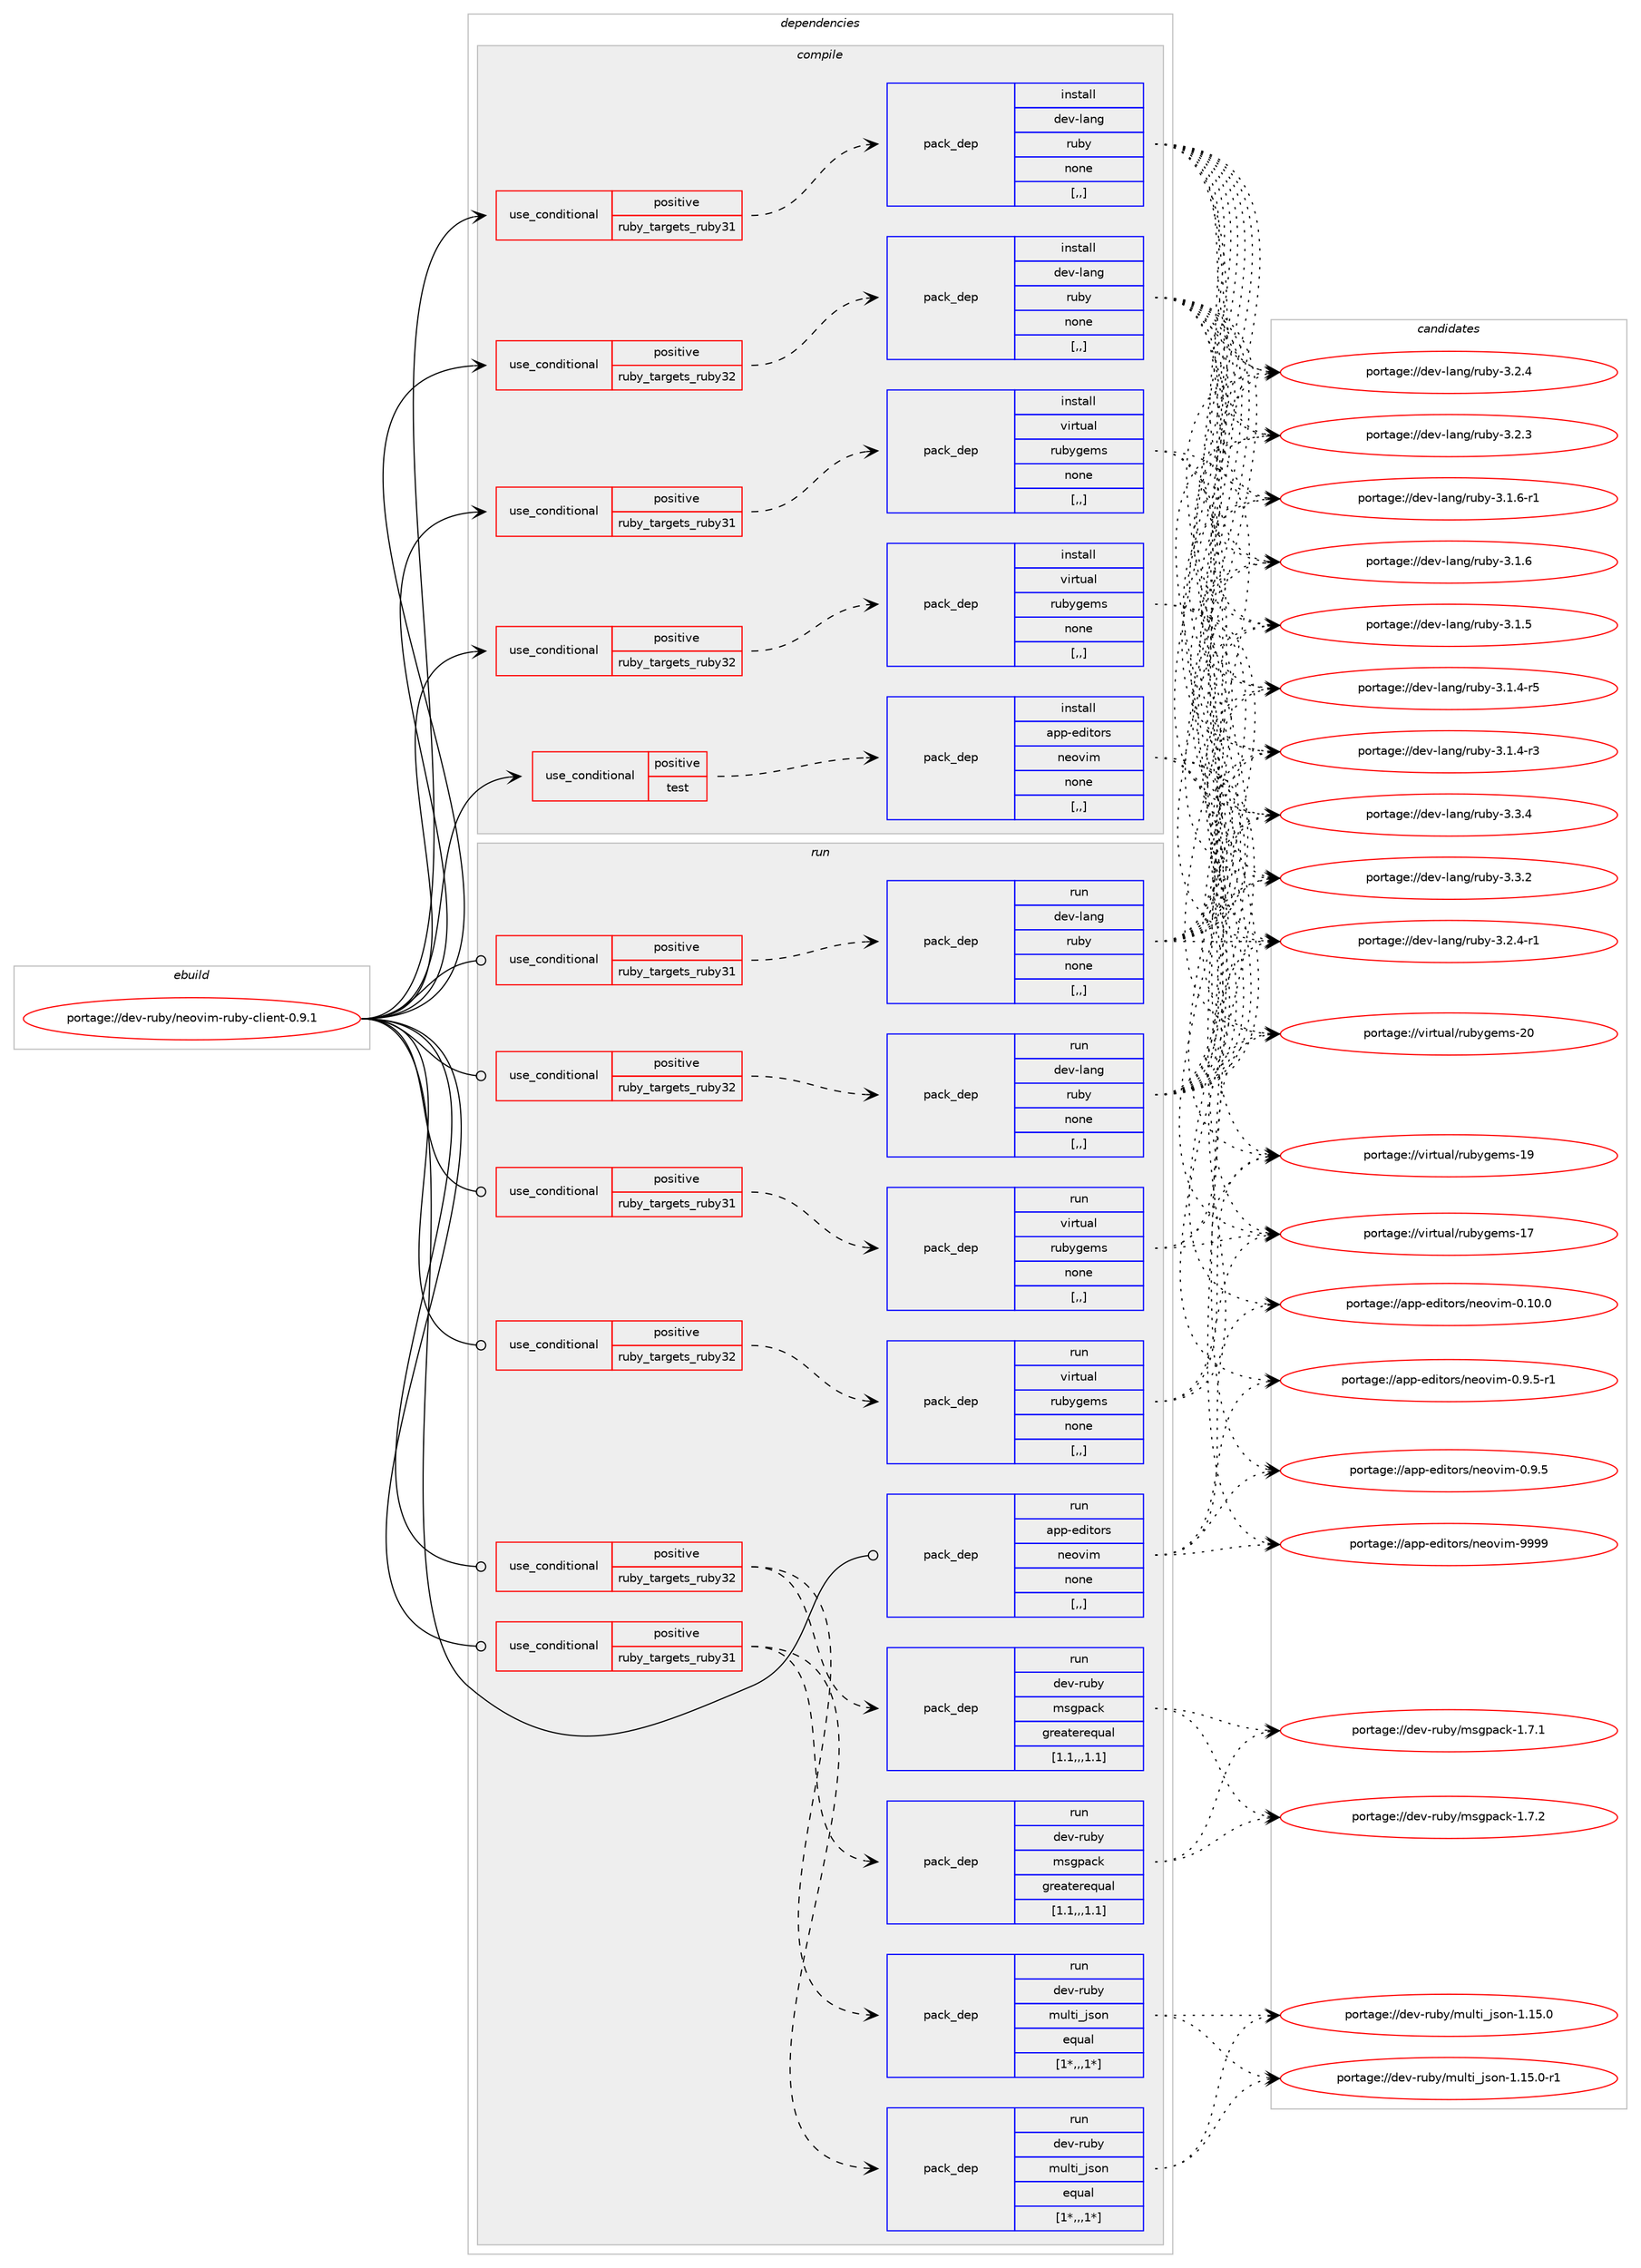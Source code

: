 digraph prolog {

# *************
# Graph options
# *************

newrank=true;
concentrate=true;
compound=true;
graph [rankdir=LR,fontname=Helvetica,fontsize=10,ranksep=1.5];#, ranksep=2.5, nodesep=0.2];
edge  [arrowhead=vee];
node  [fontname=Helvetica,fontsize=10];

# **********
# The ebuild
# **********

subgraph cluster_leftcol {
color=gray;
label=<<i>ebuild</i>>;
id [label="portage://dev-ruby/neovim-ruby-client-0.9.1", color=red, width=4, href="../dev-ruby/neovim-ruby-client-0.9.1.svg"];
}

# ****************
# The dependencies
# ****************

subgraph cluster_midcol {
color=gray;
label=<<i>dependencies</i>>;
subgraph cluster_compile {
fillcolor="#eeeeee";
style=filled;
label=<<i>compile</i>>;
subgraph cond51279 {
dependency191224 [label=<<TABLE BORDER="0" CELLBORDER="1" CELLSPACING="0" CELLPADDING="4"><TR><TD ROWSPAN="3" CELLPADDING="10">use_conditional</TD></TR><TR><TD>positive</TD></TR><TR><TD>ruby_targets_ruby31</TD></TR></TABLE>>, shape=none, color=red];
subgraph pack138599 {
dependency191225 [label=<<TABLE BORDER="0" CELLBORDER="1" CELLSPACING="0" CELLPADDING="4" WIDTH="220"><TR><TD ROWSPAN="6" CELLPADDING="30">pack_dep</TD></TR><TR><TD WIDTH="110">install</TD></TR><TR><TD>dev-lang</TD></TR><TR><TD>ruby</TD></TR><TR><TD>none</TD></TR><TR><TD>[,,]</TD></TR></TABLE>>, shape=none, color=blue];
}
dependency191224:e -> dependency191225:w [weight=20,style="dashed",arrowhead="vee"];
}
id:e -> dependency191224:w [weight=20,style="solid",arrowhead="vee"];
subgraph cond51280 {
dependency191226 [label=<<TABLE BORDER="0" CELLBORDER="1" CELLSPACING="0" CELLPADDING="4"><TR><TD ROWSPAN="3" CELLPADDING="10">use_conditional</TD></TR><TR><TD>positive</TD></TR><TR><TD>ruby_targets_ruby31</TD></TR></TABLE>>, shape=none, color=red];
subgraph pack138600 {
dependency191227 [label=<<TABLE BORDER="0" CELLBORDER="1" CELLSPACING="0" CELLPADDING="4" WIDTH="220"><TR><TD ROWSPAN="6" CELLPADDING="30">pack_dep</TD></TR><TR><TD WIDTH="110">install</TD></TR><TR><TD>virtual</TD></TR><TR><TD>rubygems</TD></TR><TR><TD>none</TD></TR><TR><TD>[,,]</TD></TR></TABLE>>, shape=none, color=blue];
}
dependency191226:e -> dependency191227:w [weight=20,style="dashed",arrowhead="vee"];
}
id:e -> dependency191226:w [weight=20,style="solid",arrowhead="vee"];
subgraph cond51281 {
dependency191228 [label=<<TABLE BORDER="0" CELLBORDER="1" CELLSPACING="0" CELLPADDING="4"><TR><TD ROWSPAN="3" CELLPADDING="10">use_conditional</TD></TR><TR><TD>positive</TD></TR><TR><TD>ruby_targets_ruby32</TD></TR></TABLE>>, shape=none, color=red];
subgraph pack138601 {
dependency191229 [label=<<TABLE BORDER="0" CELLBORDER="1" CELLSPACING="0" CELLPADDING="4" WIDTH="220"><TR><TD ROWSPAN="6" CELLPADDING="30">pack_dep</TD></TR><TR><TD WIDTH="110">install</TD></TR><TR><TD>dev-lang</TD></TR><TR><TD>ruby</TD></TR><TR><TD>none</TD></TR><TR><TD>[,,]</TD></TR></TABLE>>, shape=none, color=blue];
}
dependency191228:e -> dependency191229:w [weight=20,style="dashed",arrowhead="vee"];
}
id:e -> dependency191228:w [weight=20,style="solid",arrowhead="vee"];
subgraph cond51282 {
dependency191230 [label=<<TABLE BORDER="0" CELLBORDER="1" CELLSPACING="0" CELLPADDING="4"><TR><TD ROWSPAN="3" CELLPADDING="10">use_conditional</TD></TR><TR><TD>positive</TD></TR><TR><TD>ruby_targets_ruby32</TD></TR></TABLE>>, shape=none, color=red];
subgraph pack138602 {
dependency191231 [label=<<TABLE BORDER="0" CELLBORDER="1" CELLSPACING="0" CELLPADDING="4" WIDTH="220"><TR><TD ROWSPAN="6" CELLPADDING="30">pack_dep</TD></TR><TR><TD WIDTH="110">install</TD></TR><TR><TD>virtual</TD></TR><TR><TD>rubygems</TD></TR><TR><TD>none</TD></TR><TR><TD>[,,]</TD></TR></TABLE>>, shape=none, color=blue];
}
dependency191230:e -> dependency191231:w [weight=20,style="dashed",arrowhead="vee"];
}
id:e -> dependency191230:w [weight=20,style="solid",arrowhead="vee"];
subgraph cond51283 {
dependency191232 [label=<<TABLE BORDER="0" CELLBORDER="1" CELLSPACING="0" CELLPADDING="4"><TR><TD ROWSPAN="3" CELLPADDING="10">use_conditional</TD></TR><TR><TD>positive</TD></TR><TR><TD>test</TD></TR></TABLE>>, shape=none, color=red];
subgraph pack138603 {
dependency191233 [label=<<TABLE BORDER="0" CELLBORDER="1" CELLSPACING="0" CELLPADDING="4" WIDTH="220"><TR><TD ROWSPAN="6" CELLPADDING="30">pack_dep</TD></TR><TR><TD WIDTH="110">install</TD></TR><TR><TD>app-editors</TD></TR><TR><TD>neovim</TD></TR><TR><TD>none</TD></TR><TR><TD>[,,]</TD></TR></TABLE>>, shape=none, color=blue];
}
dependency191232:e -> dependency191233:w [weight=20,style="dashed",arrowhead="vee"];
}
id:e -> dependency191232:w [weight=20,style="solid",arrowhead="vee"];
}
subgraph cluster_compileandrun {
fillcolor="#eeeeee";
style=filled;
label=<<i>compile and run</i>>;
}
subgraph cluster_run {
fillcolor="#eeeeee";
style=filled;
label=<<i>run</i>>;
subgraph cond51284 {
dependency191234 [label=<<TABLE BORDER="0" CELLBORDER="1" CELLSPACING="0" CELLPADDING="4"><TR><TD ROWSPAN="3" CELLPADDING="10">use_conditional</TD></TR><TR><TD>positive</TD></TR><TR><TD>ruby_targets_ruby31</TD></TR></TABLE>>, shape=none, color=red];
subgraph pack138604 {
dependency191235 [label=<<TABLE BORDER="0" CELLBORDER="1" CELLSPACING="0" CELLPADDING="4" WIDTH="220"><TR><TD ROWSPAN="6" CELLPADDING="30">pack_dep</TD></TR><TR><TD WIDTH="110">run</TD></TR><TR><TD>dev-lang</TD></TR><TR><TD>ruby</TD></TR><TR><TD>none</TD></TR><TR><TD>[,,]</TD></TR></TABLE>>, shape=none, color=blue];
}
dependency191234:e -> dependency191235:w [weight=20,style="dashed",arrowhead="vee"];
}
id:e -> dependency191234:w [weight=20,style="solid",arrowhead="odot"];
subgraph cond51285 {
dependency191236 [label=<<TABLE BORDER="0" CELLBORDER="1" CELLSPACING="0" CELLPADDING="4"><TR><TD ROWSPAN="3" CELLPADDING="10">use_conditional</TD></TR><TR><TD>positive</TD></TR><TR><TD>ruby_targets_ruby31</TD></TR></TABLE>>, shape=none, color=red];
subgraph pack138605 {
dependency191237 [label=<<TABLE BORDER="0" CELLBORDER="1" CELLSPACING="0" CELLPADDING="4" WIDTH="220"><TR><TD ROWSPAN="6" CELLPADDING="30">pack_dep</TD></TR><TR><TD WIDTH="110">run</TD></TR><TR><TD>dev-ruby</TD></TR><TR><TD>msgpack</TD></TR><TR><TD>greaterequal</TD></TR><TR><TD>[1.1,,,1.1]</TD></TR></TABLE>>, shape=none, color=blue];
}
dependency191236:e -> dependency191237:w [weight=20,style="dashed",arrowhead="vee"];
subgraph pack138606 {
dependency191238 [label=<<TABLE BORDER="0" CELLBORDER="1" CELLSPACING="0" CELLPADDING="4" WIDTH="220"><TR><TD ROWSPAN="6" CELLPADDING="30">pack_dep</TD></TR><TR><TD WIDTH="110">run</TD></TR><TR><TD>dev-ruby</TD></TR><TR><TD>multi_json</TD></TR><TR><TD>equal</TD></TR><TR><TD>[1*,,,1*]</TD></TR></TABLE>>, shape=none, color=blue];
}
dependency191236:e -> dependency191238:w [weight=20,style="dashed",arrowhead="vee"];
}
id:e -> dependency191236:w [weight=20,style="solid",arrowhead="odot"];
subgraph cond51286 {
dependency191239 [label=<<TABLE BORDER="0" CELLBORDER="1" CELLSPACING="0" CELLPADDING="4"><TR><TD ROWSPAN="3" CELLPADDING="10">use_conditional</TD></TR><TR><TD>positive</TD></TR><TR><TD>ruby_targets_ruby31</TD></TR></TABLE>>, shape=none, color=red];
subgraph pack138607 {
dependency191240 [label=<<TABLE BORDER="0" CELLBORDER="1" CELLSPACING="0" CELLPADDING="4" WIDTH="220"><TR><TD ROWSPAN="6" CELLPADDING="30">pack_dep</TD></TR><TR><TD WIDTH="110">run</TD></TR><TR><TD>virtual</TD></TR><TR><TD>rubygems</TD></TR><TR><TD>none</TD></TR><TR><TD>[,,]</TD></TR></TABLE>>, shape=none, color=blue];
}
dependency191239:e -> dependency191240:w [weight=20,style="dashed",arrowhead="vee"];
}
id:e -> dependency191239:w [weight=20,style="solid",arrowhead="odot"];
subgraph cond51287 {
dependency191241 [label=<<TABLE BORDER="0" CELLBORDER="1" CELLSPACING="0" CELLPADDING="4"><TR><TD ROWSPAN="3" CELLPADDING="10">use_conditional</TD></TR><TR><TD>positive</TD></TR><TR><TD>ruby_targets_ruby32</TD></TR></TABLE>>, shape=none, color=red];
subgraph pack138608 {
dependency191242 [label=<<TABLE BORDER="0" CELLBORDER="1" CELLSPACING="0" CELLPADDING="4" WIDTH="220"><TR><TD ROWSPAN="6" CELLPADDING="30">pack_dep</TD></TR><TR><TD WIDTH="110">run</TD></TR><TR><TD>dev-lang</TD></TR><TR><TD>ruby</TD></TR><TR><TD>none</TD></TR><TR><TD>[,,]</TD></TR></TABLE>>, shape=none, color=blue];
}
dependency191241:e -> dependency191242:w [weight=20,style="dashed",arrowhead="vee"];
}
id:e -> dependency191241:w [weight=20,style="solid",arrowhead="odot"];
subgraph cond51288 {
dependency191243 [label=<<TABLE BORDER="0" CELLBORDER="1" CELLSPACING="0" CELLPADDING="4"><TR><TD ROWSPAN="3" CELLPADDING="10">use_conditional</TD></TR><TR><TD>positive</TD></TR><TR><TD>ruby_targets_ruby32</TD></TR></TABLE>>, shape=none, color=red];
subgraph pack138609 {
dependency191244 [label=<<TABLE BORDER="0" CELLBORDER="1" CELLSPACING="0" CELLPADDING="4" WIDTH="220"><TR><TD ROWSPAN="6" CELLPADDING="30">pack_dep</TD></TR><TR><TD WIDTH="110">run</TD></TR><TR><TD>dev-ruby</TD></TR><TR><TD>msgpack</TD></TR><TR><TD>greaterequal</TD></TR><TR><TD>[1.1,,,1.1]</TD></TR></TABLE>>, shape=none, color=blue];
}
dependency191243:e -> dependency191244:w [weight=20,style="dashed",arrowhead="vee"];
subgraph pack138610 {
dependency191245 [label=<<TABLE BORDER="0" CELLBORDER="1" CELLSPACING="0" CELLPADDING="4" WIDTH="220"><TR><TD ROWSPAN="6" CELLPADDING="30">pack_dep</TD></TR><TR><TD WIDTH="110">run</TD></TR><TR><TD>dev-ruby</TD></TR><TR><TD>multi_json</TD></TR><TR><TD>equal</TD></TR><TR><TD>[1*,,,1*]</TD></TR></TABLE>>, shape=none, color=blue];
}
dependency191243:e -> dependency191245:w [weight=20,style="dashed",arrowhead="vee"];
}
id:e -> dependency191243:w [weight=20,style="solid",arrowhead="odot"];
subgraph cond51289 {
dependency191246 [label=<<TABLE BORDER="0" CELLBORDER="1" CELLSPACING="0" CELLPADDING="4"><TR><TD ROWSPAN="3" CELLPADDING="10">use_conditional</TD></TR><TR><TD>positive</TD></TR><TR><TD>ruby_targets_ruby32</TD></TR></TABLE>>, shape=none, color=red];
subgraph pack138611 {
dependency191247 [label=<<TABLE BORDER="0" CELLBORDER="1" CELLSPACING="0" CELLPADDING="4" WIDTH="220"><TR><TD ROWSPAN="6" CELLPADDING="30">pack_dep</TD></TR><TR><TD WIDTH="110">run</TD></TR><TR><TD>virtual</TD></TR><TR><TD>rubygems</TD></TR><TR><TD>none</TD></TR><TR><TD>[,,]</TD></TR></TABLE>>, shape=none, color=blue];
}
dependency191246:e -> dependency191247:w [weight=20,style="dashed",arrowhead="vee"];
}
id:e -> dependency191246:w [weight=20,style="solid",arrowhead="odot"];
subgraph pack138612 {
dependency191248 [label=<<TABLE BORDER="0" CELLBORDER="1" CELLSPACING="0" CELLPADDING="4" WIDTH="220"><TR><TD ROWSPAN="6" CELLPADDING="30">pack_dep</TD></TR><TR><TD WIDTH="110">run</TD></TR><TR><TD>app-editors</TD></TR><TR><TD>neovim</TD></TR><TR><TD>none</TD></TR><TR><TD>[,,]</TD></TR></TABLE>>, shape=none, color=blue];
}
id:e -> dependency191248:w [weight=20,style="solid",arrowhead="odot"];
}
}

# **************
# The candidates
# **************

subgraph cluster_choices {
rank=same;
color=gray;
label=<<i>candidates</i>>;

subgraph choice138599 {
color=black;
nodesep=1;
choice10010111845108971101034711411798121455146514652 [label="portage://dev-lang/ruby-3.3.4", color=red, width=4,href="../dev-lang/ruby-3.3.4.svg"];
choice10010111845108971101034711411798121455146514650 [label="portage://dev-lang/ruby-3.3.2", color=red, width=4,href="../dev-lang/ruby-3.3.2.svg"];
choice100101118451089711010347114117981214551465046524511449 [label="portage://dev-lang/ruby-3.2.4-r1", color=red, width=4,href="../dev-lang/ruby-3.2.4-r1.svg"];
choice10010111845108971101034711411798121455146504652 [label="portage://dev-lang/ruby-3.2.4", color=red, width=4,href="../dev-lang/ruby-3.2.4.svg"];
choice10010111845108971101034711411798121455146504651 [label="portage://dev-lang/ruby-3.2.3", color=red, width=4,href="../dev-lang/ruby-3.2.3.svg"];
choice100101118451089711010347114117981214551464946544511449 [label="portage://dev-lang/ruby-3.1.6-r1", color=red, width=4,href="../dev-lang/ruby-3.1.6-r1.svg"];
choice10010111845108971101034711411798121455146494654 [label="portage://dev-lang/ruby-3.1.6", color=red, width=4,href="../dev-lang/ruby-3.1.6.svg"];
choice10010111845108971101034711411798121455146494653 [label="portage://dev-lang/ruby-3.1.5", color=red, width=4,href="../dev-lang/ruby-3.1.5.svg"];
choice100101118451089711010347114117981214551464946524511453 [label="portage://dev-lang/ruby-3.1.4-r5", color=red, width=4,href="../dev-lang/ruby-3.1.4-r5.svg"];
choice100101118451089711010347114117981214551464946524511451 [label="portage://dev-lang/ruby-3.1.4-r3", color=red, width=4,href="../dev-lang/ruby-3.1.4-r3.svg"];
dependency191225:e -> choice10010111845108971101034711411798121455146514652:w [style=dotted,weight="100"];
dependency191225:e -> choice10010111845108971101034711411798121455146514650:w [style=dotted,weight="100"];
dependency191225:e -> choice100101118451089711010347114117981214551465046524511449:w [style=dotted,weight="100"];
dependency191225:e -> choice10010111845108971101034711411798121455146504652:w [style=dotted,weight="100"];
dependency191225:e -> choice10010111845108971101034711411798121455146504651:w [style=dotted,weight="100"];
dependency191225:e -> choice100101118451089711010347114117981214551464946544511449:w [style=dotted,weight="100"];
dependency191225:e -> choice10010111845108971101034711411798121455146494654:w [style=dotted,weight="100"];
dependency191225:e -> choice10010111845108971101034711411798121455146494653:w [style=dotted,weight="100"];
dependency191225:e -> choice100101118451089711010347114117981214551464946524511453:w [style=dotted,weight="100"];
dependency191225:e -> choice100101118451089711010347114117981214551464946524511451:w [style=dotted,weight="100"];
}
subgraph choice138600 {
color=black;
nodesep=1;
choice118105114116117971084711411798121103101109115455048 [label="portage://virtual/rubygems-20", color=red, width=4,href="../virtual/rubygems-20.svg"];
choice118105114116117971084711411798121103101109115454957 [label="portage://virtual/rubygems-19", color=red, width=4,href="../virtual/rubygems-19.svg"];
choice118105114116117971084711411798121103101109115454955 [label="portage://virtual/rubygems-17", color=red, width=4,href="../virtual/rubygems-17.svg"];
dependency191227:e -> choice118105114116117971084711411798121103101109115455048:w [style=dotted,weight="100"];
dependency191227:e -> choice118105114116117971084711411798121103101109115454957:w [style=dotted,weight="100"];
dependency191227:e -> choice118105114116117971084711411798121103101109115454955:w [style=dotted,weight="100"];
}
subgraph choice138601 {
color=black;
nodesep=1;
choice10010111845108971101034711411798121455146514652 [label="portage://dev-lang/ruby-3.3.4", color=red, width=4,href="../dev-lang/ruby-3.3.4.svg"];
choice10010111845108971101034711411798121455146514650 [label="portage://dev-lang/ruby-3.3.2", color=red, width=4,href="../dev-lang/ruby-3.3.2.svg"];
choice100101118451089711010347114117981214551465046524511449 [label="portage://dev-lang/ruby-3.2.4-r1", color=red, width=4,href="../dev-lang/ruby-3.2.4-r1.svg"];
choice10010111845108971101034711411798121455146504652 [label="portage://dev-lang/ruby-3.2.4", color=red, width=4,href="../dev-lang/ruby-3.2.4.svg"];
choice10010111845108971101034711411798121455146504651 [label="portage://dev-lang/ruby-3.2.3", color=red, width=4,href="../dev-lang/ruby-3.2.3.svg"];
choice100101118451089711010347114117981214551464946544511449 [label="portage://dev-lang/ruby-3.1.6-r1", color=red, width=4,href="../dev-lang/ruby-3.1.6-r1.svg"];
choice10010111845108971101034711411798121455146494654 [label="portage://dev-lang/ruby-3.1.6", color=red, width=4,href="../dev-lang/ruby-3.1.6.svg"];
choice10010111845108971101034711411798121455146494653 [label="portage://dev-lang/ruby-3.1.5", color=red, width=4,href="../dev-lang/ruby-3.1.5.svg"];
choice100101118451089711010347114117981214551464946524511453 [label="portage://dev-lang/ruby-3.1.4-r5", color=red, width=4,href="../dev-lang/ruby-3.1.4-r5.svg"];
choice100101118451089711010347114117981214551464946524511451 [label="portage://dev-lang/ruby-3.1.4-r3", color=red, width=4,href="../dev-lang/ruby-3.1.4-r3.svg"];
dependency191229:e -> choice10010111845108971101034711411798121455146514652:w [style=dotted,weight="100"];
dependency191229:e -> choice10010111845108971101034711411798121455146514650:w [style=dotted,weight="100"];
dependency191229:e -> choice100101118451089711010347114117981214551465046524511449:w [style=dotted,weight="100"];
dependency191229:e -> choice10010111845108971101034711411798121455146504652:w [style=dotted,weight="100"];
dependency191229:e -> choice10010111845108971101034711411798121455146504651:w [style=dotted,weight="100"];
dependency191229:e -> choice100101118451089711010347114117981214551464946544511449:w [style=dotted,weight="100"];
dependency191229:e -> choice10010111845108971101034711411798121455146494654:w [style=dotted,weight="100"];
dependency191229:e -> choice10010111845108971101034711411798121455146494653:w [style=dotted,weight="100"];
dependency191229:e -> choice100101118451089711010347114117981214551464946524511453:w [style=dotted,weight="100"];
dependency191229:e -> choice100101118451089711010347114117981214551464946524511451:w [style=dotted,weight="100"];
}
subgraph choice138602 {
color=black;
nodesep=1;
choice118105114116117971084711411798121103101109115455048 [label="portage://virtual/rubygems-20", color=red, width=4,href="../virtual/rubygems-20.svg"];
choice118105114116117971084711411798121103101109115454957 [label="portage://virtual/rubygems-19", color=red, width=4,href="../virtual/rubygems-19.svg"];
choice118105114116117971084711411798121103101109115454955 [label="portage://virtual/rubygems-17", color=red, width=4,href="../virtual/rubygems-17.svg"];
dependency191231:e -> choice118105114116117971084711411798121103101109115455048:w [style=dotted,weight="100"];
dependency191231:e -> choice118105114116117971084711411798121103101109115454957:w [style=dotted,weight="100"];
dependency191231:e -> choice118105114116117971084711411798121103101109115454955:w [style=dotted,weight="100"];
}
subgraph choice138603 {
color=black;
nodesep=1;
choice9711211245101100105116111114115471101011111181051094557575757 [label="portage://app-editors/neovim-9999", color=red, width=4,href="../app-editors/neovim-9999.svg"];
choice97112112451011001051161111141154711010111111810510945484649484648 [label="portage://app-editors/neovim-0.10.0", color=red, width=4,href="../app-editors/neovim-0.10.0.svg"];
choice9711211245101100105116111114115471101011111181051094548465746534511449 [label="portage://app-editors/neovim-0.9.5-r1", color=red, width=4,href="../app-editors/neovim-0.9.5-r1.svg"];
choice971121124510110010511611111411547110101111118105109454846574653 [label="portage://app-editors/neovim-0.9.5", color=red, width=4,href="../app-editors/neovim-0.9.5.svg"];
dependency191233:e -> choice9711211245101100105116111114115471101011111181051094557575757:w [style=dotted,weight="100"];
dependency191233:e -> choice97112112451011001051161111141154711010111111810510945484649484648:w [style=dotted,weight="100"];
dependency191233:e -> choice9711211245101100105116111114115471101011111181051094548465746534511449:w [style=dotted,weight="100"];
dependency191233:e -> choice971121124510110010511611111411547110101111118105109454846574653:w [style=dotted,weight="100"];
}
subgraph choice138604 {
color=black;
nodesep=1;
choice10010111845108971101034711411798121455146514652 [label="portage://dev-lang/ruby-3.3.4", color=red, width=4,href="../dev-lang/ruby-3.3.4.svg"];
choice10010111845108971101034711411798121455146514650 [label="portage://dev-lang/ruby-3.3.2", color=red, width=4,href="../dev-lang/ruby-3.3.2.svg"];
choice100101118451089711010347114117981214551465046524511449 [label="portage://dev-lang/ruby-3.2.4-r1", color=red, width=4,href="../dev-lang/ruby-3.2.4-r1.svg"];
choice10010111845108971101034711411798121455146504652 [label="portage://dev-lang/ruby-3.2.4", color=red, width=4,href="../dev-lang/ruby-3.2.4.svg"];
choice10010111845108971101034711411798121455146504651 [label="portage://dev-lang/ruby-3.2.3", color=red, width=4,href="../dev-lang/ruby-3.2.3.svg"];
choice100101118451089711010347114117981214551464946544511449 [label="portage://dev-lang/ruby-3.1.6-r1", color=red, width=4,href="../dev-lang/ruby-3.1.6-r1.svg"];
choice10010111845108971101034711411798121455146494654 [label="portage://dev-lang/ruby-3.1.6", color=red, width=4,href="../dev-lang/ruby-3.1.6.svg"];
choice10010111845108971101034711411798121455146494653 [label="portage://dev-lang/ruby-3.1.5", color=red, width=4,href="../dev-lang/ruby-3.1.5.svg"];
choice100101118451089711010347114117981214551464946524511453 [label="portage://dev-lang/ruby-3.1.4-r5", color=red, width=4,href="../dev-lang/ruby-3.1.4-r5.svg"];
choice100101118451089711010347114117981214551464946524511451 [label="portage://dev-lang/ruby-3.1.4-r3", color=red, width=4,href="../dev-lang/ruby-3.1.4-r3.svg"];
dependency191235:e -> choice10010111845108971101034711411798121455146514652:w [style=dotted,weight="100"];
dependency191235:e -> choice10010111845108971101034711411798121455146514650:w [style=dotted,weight="100"];
dependency191235:e -> choice100101118451089711010347114117981214551465046524511449:w [style=dotted,weight="100"];
dependency191235:e -> choice10010111845108971101034711411798121455146504652:w [style=dotted,weight="100"];
dependency191235:e -> choice10010111845108971101034711411798121455146504651:w [style=dotted,weight="100"];
dependency191235:e -> choice100101118451089711010347114117981214551464946544511449:w [style=dotted,weight="100"];
dependency191235:e -> choice10010111845108971101034711411798121455146494654:w [style=dotted,weight="100"];
dependency191235:e -> choice10010111845108971101034711411798121455146494653:w [style=dotted,weight="100"];
dependency191235:e -> choice100101118451089711010347114117981214551464946524511453:w [style=dotted,weight="100"];
dependency191235:e -> choice100101118451089711010347114117981214551464946524511451:w [style=dotted,weight="100"];
}
subgraph choice138605 {
color=black;
nodesep=1;
choice1001011184511411798121471091151031129799107454946554650 [label="portage://dev-ruby/msgpack-1.7.2", color=red, width=4,href="../dev-ruby/msgpack-1.7.2.svg"];
choice1001011184511411798121471091151031129799107454946554649 [label="portage://dev-ruby/msgpack-1.7.1", color=red, width=4,href="../dev-ruby/msgpack-1.7.1.svg"];
dependency191237:e -> choice1001011184511411798121471091151031129799107454946554650:w [style=dotted,weight="100"];
dependency191237:e -> choice1001011184511411798121471091151031129799107454946554649:w [style=dotted,weight="100"];
}
subgraph choice138606 {
color=black;
nodesep=1;
choice10010111845114117981214710911710811610595106115111110454946495346484511449 [label="portage://dev-ruby/multi_json-1.15.0-r1", color=red, width=4,href="../dev-ruby/multi_json-1.15.0-r1.svg"];
choice1001011184511411798121471091171081161059510611511111045494649534648 [label="portage://dev-ruby/multi_json-1.15.0", color=red, width=4,href="../dev-ruby/multi_json-1.15.0.svg"];
dependency191238:e -> choice10010111845114117981214710911710811610595106115111110454946495346484511449:w [style=dotted,weight="100"];
dependency191238:e -> choice1001011184511411798121471091171081161059510611511111045494649534648:w [style=dotted,weight="100"];
}
subgraph choice138607 {
color=black;
nodesep=1;
choice118105114116117971084711411798121103101109115455048 [label="portage://virtual/rubygems-20", color=red, width=4,href="../virtual/rubygems-20.svg"];
choice118105114116117971084711411798121103101109115454957 [label="portage://virtual/rubygems-19", color=red, width=4,href="../virtual/rubygems-19.svg"];
choice118105114116117971084711411798121103101109115454955 [label="portage://virtual/rubygems-17", color=red, width=4,href="../virtual/rubygems-17.svg"];
dependency191240:e -> choice118105114116117971084711411798121103101109115455048:w [style=dotted,weight="100"];
dependency191240:e -> choice118105114116117971084711411798121103101109115454957:w [style=dotted,weight="100"];
dependency191240:e -> choice118105114116117971084711411798121103101109115454955:w [style=dotted,weight="100"];
}
subgraph choice138608 {
color=black;
nodesep=1;
choice10010111845108971101034711411798121455146514652 [label="portage://dev-lang/ruby-3.3.4", color=red, width=4,href="../dev-lang/ruby-3.3.4.svg"];
choice10010111845108971101034711411798121455146514650 [label="portage://dev-lang/ruby-3.3.2", color=red, width=4,href="../dev-lang/ruby-3.3.2.svg"];
choice100101118451089711010347114117981214551465046524511449 [label="portage://dev-lang/ruby-3.2.4-r1", color=red, width=4,href="../dev-lang/ruby-3.2.4-r1.svg"];
choice10010111845108971101034711411798121455146504652 [label="portage://dev-lang/ruby-3.2.4", color=red, width=4,href="../dev-lang/ruby-3.2.4.svg"];
choice10010111845108971101034711411798121455146504651 [label="portage://dev-lang/ruby-3.2.3", color=red, width=4,href="../dev-lang/ruby-3.2.3.svg"];
choice100101118451089711010347114117981214551464946544511449 [label="portage://dev-lang/ruby-3.1.6-r1", color=red, width=4,href="../dev-lang/ruby-3.1.6-r1.svg"];
choice10010111845108971101034711411798121455146494654 [label="portage://dev-lang/ruby-3.1.6", color=red, width=4,href="../dev-lang/ruby-3.1.6.svg"];
choice10010111845108971101034711411798121455146494653 [label="portage://dev-lang/ruby-3.1.5", color=red, width=4,href="../dev-lang/ruby-3.1.5.svg"];
choice100101118451089711010347114117981214551464946524511453 [label="portage://dev-lang/ruby-3.1.4-r5", color=red, width=4,href="../dev-lang/ruby-3.1.4-r5.svg"];
choice100101118451089711010347114117981214551464946524511451 [label="portage://dev-lang/ruby-3.1.4-r3", color=red, width=4,href="../dev-lang/ruby-3.1.4-r3.svg"];
dependency191242:e -> choice10010111845108971101034711411798121455146514652:w [style=dotted,weight="100"];
dependency191242:e -> choice10010111845108971101034711411798121455146514650:w [style=dotted,weight="100"];
dependency191242:e -> choice100101118451089711010347114117981214551465046524511449:w [style=dotted,weight="100"];
dependency191242:e -> choice10010111845108971101034711411798121455146504652:w [style=dotted,weight="100"];
dependency191242:e -> choice10010111845108971101034711411798121455146504651:w [style=dotted,weight="100"];
dependency191242:e -> choice100101118451089711010347114117981214551464946544511449:w [style=dotted,weight="100"];
dependency191242:e -> choice10010111845108971101034711411798121455146494654:w [style=dotted,weight="100"];
dependency191242:e -> choice10010111845108971101034711411798121455146494653:w [style=dotted,weight="100"];
dependency191242:e -> choice100101118451089711010347114117981214551464946524511453:w [style=dotted,weight="100"];
dependency191242:e -> choice100101118451089711010347114117981214551464946524511451:w [style=dotted,weight="100"];
}
subgraph choice138609 {
color=black;
nodesep=1;
choice1001011184511411798121471091151031129799107454946554650 [label="portage://dev-ruby/msgpack-1.7.2", color=red, width=4,href="../dev-ruby/msgpack-1.7.2.svg"];
choice1001011184511411798121471091151031129799107454946554649 [label="portage://dev-ruby/msgpack-1.7.1", color=red, width=4,href="../dev-ruby/msgpack-1.7.1.svg"];
dependency191244:e -> choice1001011184511411798121471091151031129799107454946554650:w [style=dotted,weight="100"];
dependency191244:e -> choice1001011184511411798121471091151031129799107454946554649:w [style=dotted,weight="100"];
}
subgraph choice138610 {
color=black;
nodesep=1;
choice10010111845114117981214710911710811610595106115111110454946495346484511449 [label="portage://dev-ruby/multi_json-1.15.0-r1", color=red, width=4,href="../dev-ruby/multi_json-1.15.0-r1.svg"];
choice1001011184511411798121471091171081161059510611511111045494649534648 [label="portage://dev-ruby/multi_json-1.15.0", color=red, width=4,href="../dev-ruby/multi_json-1.15.0.svg"];
dependency191245:e -> choice10010111845114117981214710911710811610595106115111110454946495346484511449:w [style=dotted,weight="100"];
dependency191245:e -> choice1001011184511411798121471091171081161059510611511111045494649534648:w [style=dotted,weight="100"];
}
subgraph choice138611 {
color=black;
nodesep=1;
choice118105114116117971084711411798121103101109115455048 [label="portage://virtual/rubygems-20", color=red, width=4,href="../virtual/rubygems-20.svg"];
choice118105114116117971084711411798121103101109115454957 [label="portage://virtual/rubygems-19", color=red, width=4,href="../virtual/rubygems-19.svg"];
choice118105114116117971084711411798121103101109115454955 [label="portage://virtual/rubygems-17", color=red, width=4,href="../virtual/rubygems-17.svg"];
dependency191247:e -> choice118105114116117971084711411798121103101109115455048:w [style=dotted,weight="100"];
dependency191247:e -> choice118105114116117971084711411798121103101109115454957:w [style=dotted,weight="100"];
dependency191247:e -> choice118105114116117971084711411798121103101109115454955:w [style=dotted,weight="100"];
}
subgraph choice138612 {
color=black;
nodesep=1;
choice9711211245101100105116111114115471101011111181051094557575757 [label="portage://app-editors/neovim-9999", color=red, width=4,href="../app-editors/neovim-9999.svg"];
choice97112112451011001051161111141154711010111111810510945484649484648 [label="portage://app-editors/neovim-0.10.0", color=red, width=4,href="../app-editors/neovim-0.10.0.svg"];
choice9711211245101100105116111114115471101011111181051094548465746534511449 [label="portage://app-editors/neovim-0.9.5-r1", color=red, width=4,href="../app-editors/neovim-0.9.5-r1.svg"];
choice971121124510110010511611111411547110101111118105109454846574653 [label="portage://app-editors/neovim-0.9.5", color=red, width=4,href="../app-editors/neovim-0.9.5.svg"];
dependency191248:e -> choice9711211245101100105116111114115471101011111181051094557575757:w [style=dotted,weight="100"];
dependency191248:e -> choice97112112451011001051161111141154711010111111810510945484649484648:w [style=dotted,weight="100"];
dependency191248:e -> choice9711211245101100105116111114115471101011111181051094548465746534511449:w [style=dotted,weight="100"];
dependency191248:e -> choice971121124510110010511611111411547110101111118105109454846574653:w [style=dotted,weight="100"];
}
}

}
